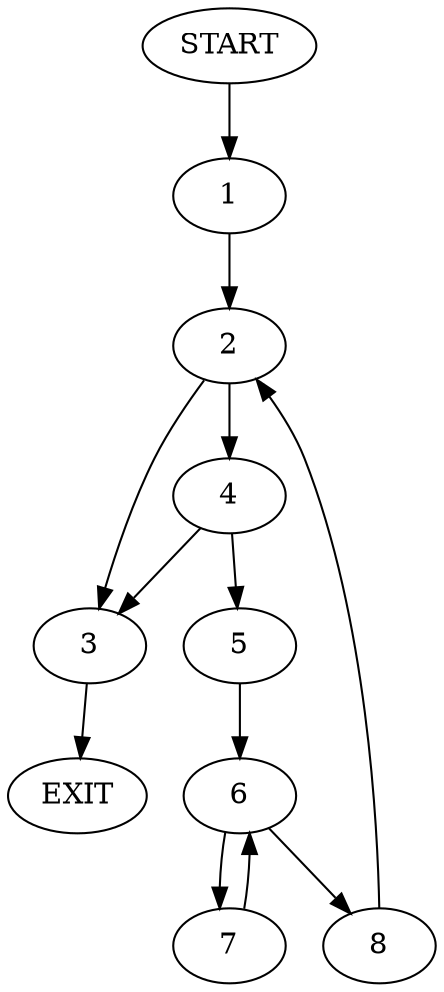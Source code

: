 digraph {
0 [label="START"]
9 [label="EXIT"]
0 -> 1
1 -> 2
2 -> 3
2 -> 4
4 -> 3
4 -> 5
3 -> 9
5 -> 6
6 -> 7
6 -> 8
7 -> 6
8 -> 2
}
